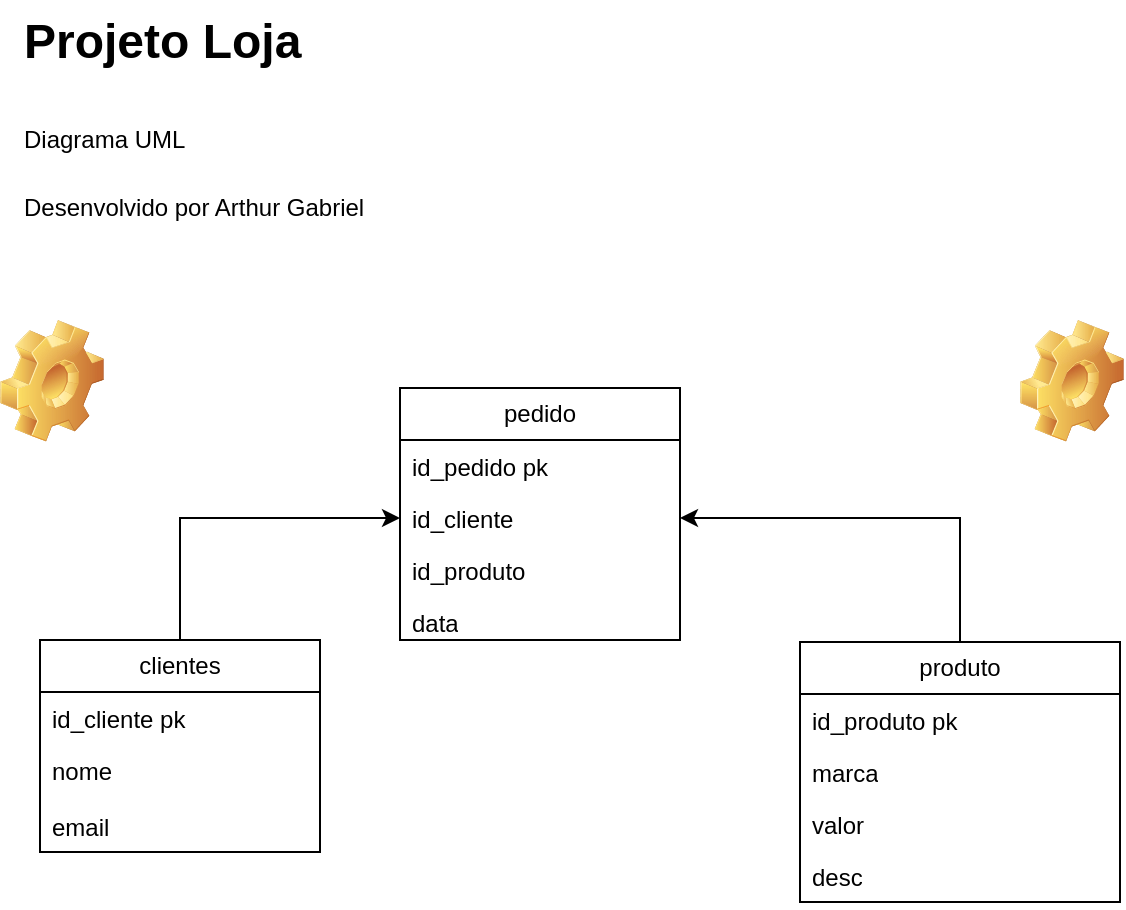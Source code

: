 <mxfile version="26.0.16">
  <diagram name="Página-1" id="pVDQdecCcYn_eUxh7cA0">
    <mxGraphModel dx="778" dy="454" grid="1" gridSize="10" guides="1" tooltips="1" connect="1" arrows="1" fold="1" page="1" pageScale="1" pageWidth="827" pageHeight="1169" math="0" shadow="0">
      <root>
        <mxCell id="0" />
        <mxCell id="1" parent="0" />
        <mxCell id="UFtrU2FosHwgCltLIZzI-3" value="pedido" style="swimlane;fontStyle=0;childLayout=stackLayout;horizontal=1;startSize=26;fillColor=none;horizontalStack=0;resizeParent=1;resizeParentMax=0;resizeLast=0;collapsible=1;marginBottom=0;whiteSpace=wrap;html=1;" vertex="1" parent="1">
          <mxGeometry x="350" y="434" width="140" height="126" as="geometry" />
        </mxCell>
        <mxCell id="UFtrU2FosHwgCltLIZzI-4" value="id_pedido pk" style="text;strokeColor=none;fillColor=none;align=left;verticalAlign=top;spacingLeft=4;spacingRight=4;overflow=hidden;rotatable=0;points=[[0,0.5],[1,0.5]];portConstraint=eastwest;whiteSpace=wrap;html=1;" vertex="1" parent="UFtrU2FosHwgCltLIZzI-3">
          <mxGeometry y="26" width="140" height="26" as="geometry" />
        </mxCell>
        <mxCell id="UFtrU2FosHwgCltLIZzI-5" value="id_cliente" style="text;strokeColor=none;fillColor=none;align=left;verticalAlign=top;spacingLeft=4;spacingRight=4;overflow=hidden;rotatable=0;points=[[0,0.5],[1,0.5]];portConstraint=eastwest;whiteSpace=wrap;html=1;" vertex="1" parent="UFtrU2FosHwgCltLIZzI-3">
          <mxGeometry y="52" width="140" height="26" as="geometry" />
        </mxCell>
        <mxCell id="UFtrU2FosHwgCltLIZzI-21" value="id_produto" style="text;strokeColor=none;fillColor=none;align=left;verticalAlign=top;spacingLeft=4;spacingRight=4;overflow=hidden;rotatable=0;points=[[0,0.5],[1,0.5]];portConstraint=eastwest;whiteSpace=wrap;html=1;" vertex="1" parent="UFtrU2FosHwgCltLIZzI-3">
          <mxGeometry y="78" width="140" height="26" as="geometry" />
        </mxCell>
        <mxCell id="UFtrU2FosHwgCltLIZzI-6" value="data" style="text;strokeColor=none;fillColor=none;align=left;verticalAlign=top;spacingLeft=4;spacingRight=4;overflow=hidden;rotatable=0;points=[[0,0.5],[1,0.5]];portConstraint=eastwest;whiteSpace=wrap;html=1;" vertex="1" parent="UFtrU2FosHwgCltLIZzI-3">
          <mxGeometry y="104" width="140" height="22" as="geometry" />
        </mxCell>
        <mxCell id="UFtrU2FosHwgCltLIZzI-23" style="edgeStyle=orthogonalEdgeStyle;rounded=0;orthogonalLoop=1;jettySize=auto;html=1;entryX=1;entryY=0.5;entryDx=0;entryDy=0;" edge="1" parent="1" source="UFtrU2FosHwgCltLIZzI-11" target="UFtrU2FosHwgCltLIZzI-5">
          <mxGeometry relative="1" as="geometry" />
        </mxCell>
        <mxCell id="UFtrU2FosHwgCltLIZzI-11" value="produto" style="swimlane;fontStyle=0;childLayout=stackLayout;horizontal=1;startSize=26;fillColor=none;horizontalStack=0;resizeParent=1;resizeParentMax=0;resizeLast=0;collapsible=1;marginBottom=0;whiteSpace=wrap;html=1;" vertex="1" parent="1">
          <mxGeometry x="550" y="561" width="160" height="130" as="geometry" />
        </mxCell>
        <mxCell id="UFtrU2FosHwgCltLIZzI-12" value="id_produto pk" style="text;strokeColor=none;fillColor=none;align=left;verticalAlign=top;spacingLeft=4;spacingRight=4;overflow=hidden;rotatable=0;points=[[0,0.5],[1,0.5]];portConstraint=eastwest;whiteSpace=wrap;html=1;" vertex="1" parent="UFtrU2FosHwgCltLIZzI-11">
          <mxGeometry y="26" width="160" height="26" as="geometry" />
        </mxCell>
        <mxCell id="UFtrU2FosHwgCltLIZzI-13" value="marca" style="text;strokeColor=none;fillColor=none;align=left;verticalAlign=top;spacingLeft=4;spacingRight=4;overflow=hidden;rotatable=0;points=[[0,0.5],[1,0.5]];portConstraint=eastwest;whiteSpace=wrap;html=1;" vertex="1" parent="UFtrU2FosHwgCltLIZzI-11">
          <mxGeometry y="52" width="160" height="26" as="geometry" />
        </mxCell>
        <mxCell id="UFtrU2FosHwgCltLIZzI-14" value="valor" style="text;strokeColor=none;fillColor=none;align=left;verticalAlign=top;spacingLeft=4;spacingRight=4;overflow=hidden;rotatable=0;points=[[0,0.5],[1,0.5]];portConstraint=eastwest;whiteSpace=wrap;html=1;" vertex="1" parent="UFtrU2FosHwgCltLIZzI-11">
          <mxGeometry y="78" width="160" height="26" as="geometry" />
        </mxCell>
        <mxCell id="UFtrU2FosHwgCltLIZzI-24" value="desc" style="text;strokeColor=none;fillColor=none;align=left;verticalAlign=top;spacingLeft=4;spacingRight=4;overflow=hidden;rotatable=0;points=[[0,0.5],[1,0.5]];portConstraint=eastwest;whiteSpace=wrap;html=1;" vertex="1" parent="UFtrU2FosHwgCltLIZzI-11">
          <mxGeometry y="104" width="160" height="26" as="geometry" />
        </mxCell>
        <mxCell id="UFtrU2FosHwgCltLIZzI-22" style="edgeStyle=orthogonalEdgeStyle;rounded=0;orthogonalLoop=1;jettySize=auto;html=1;" edge="1" parent="1" source="UFtrU2FosHwgCltLIZzI-15" target="UFtrU2FosHwgCltLIZzI-5">
          <mxGeometry relative="1" as="geometry" />
        </mxCell>
        <mxCell id="UFtrU2FosHwgCltLIZzI-15" value="clientes" style="swimlane;fontStyle=0;childLayout=stackLayout;horizontal=1;startSize=26;fillColor=none;horizontalStack=0;resizeParent=1;resizeParentMax=0;resizeLast=0;collapsible=1;marginBottom=0;whiteSpace=wrap;html=1;" vertex="1" parent="1">
          <mxGeometry x="170" y="560" width="140" height="106" as="geometry" />
        </mxCell>
        <mxCell id="UFtrU2FosHwgCltLIZzI-16" value="id_cliente pk" style="text;strokeColor=none;fillColor=none;align=left;verticalAlign=top;spacingLeft=4;spacingRight=4;overflow=hidden;rotatable=0;points=[[0,0.5],[1,0.5]];portConstraint=eastwest;whiteSpace=wrap;html=1;" vertex="1" parent="UFtrU2FosHwgCltLIZzI-15">
          <mxGeometry y="26" width="140" height="26" as="geometry" />
        </mxCell>
        <mxCell id="UFtrU2FosHwgCltLIZzI-17" value="nome" style="text;strokeColor=none;fillColor=none;align=left;verticalAlign=top;spacingLeft=4;spacingRight=4;overflow=hidden;rotatable=0;points=[[0,0.5],[1,0.5]];portConstraint=eastwest;whiteSpace=wrap;html=1;" vertex="1" parent="UFtrU2FosHwgCltLIZzI-15">
          <mxGeometry y="52" width="140" height="28" as="geometry" />
        </mxCell>
        <mxCell id="UFtrU2FosHwgCltLIZzI-18" value="email" style="text;strokeColor=none;fillColor=none;align=left;verticalAlign=top;spacingLeft=4;spacingRight=4;overflow=hidden;rotatable=0;points=[[0,0.5],[1,0.5]];portConstraint=eastwest;whiteSpace=wrap;html=1;" vertex="1" parent="UFtrU2FosHwgCltLIZzI-15">
          <mxGeometry y="80" width="140" height="26" as="geometry" />
        </mxCell>
        <mxCell id="UFtrU2FosHwgCltLIZzI-25" value="" style="shape=image;html=1;verticalLabelPosition=bottom;verticalAlign=top;imageAspect=1;aspect=fixed;image=img/clipart/Gear_128x128.png" vertex="1" parent="1">
          <mxGeometry x="150" y="400" width="52" height="61" as="geometry" />
        </mxCell>
        <mxCell id="UFtrU2FosHwgCltLIZzI-26" value="" style="shape=image;html=1;verticalLabelPosition=bottom;verticalAlign=top;imageAspect=1;aspect=fixed;image=img/clipart/Gear_128x128.png" vertex="1" parent="1">
          <mxGeometry x="660" y="400" width="52" height="61" as="geometry" />
        </mxCell>
        <mxCell id="UFtrU2FosHwgCltLIZzI-27" value="&lt;h1 style=&quot;margin-top: 0px;&quot;&gt;&lt;span style=&quot;background-color: transparent; color: light-dark(rgb(0, 0, 0), rgb(255, 255, 255));&quot;&gt;Projeto Loja&lt;/span&gt;&lt;/h1&gt;&lt;h1 style=&quot;margin-top: 0px;&quot;&gt;&lt;span style=&quot;background-color: transparent; color: light-dark(rgb(0, 0, 0), rgb(255, 255, 255)); font-size: 12px; font-weight: normal;&quot;&gt;Diagrama UML&lt;/span&gt;&lt;/h1&gt;&lt;div&gt;&lt;span style=&quot;background-color: transparent; color: light-dark(rgb(0, 0, 0), rgb(255, 255, 255)); font-size: 12px; font-weight: normal;&quot;&gt;Desenvolvido por Arthur Gabriel&amp;nbsp;&lt;/span&gt;&lt;/div&gt;" style="text;html=1;whiteSpace=wrap;overflow=hidden;rounded=0;" vertex="1" parent="1">
          <mxGeometry x="160" y="240" width="180" height="120" as="geometry" />
        </mxCell>
      </root>
    </mxGraphModel>
  </diagram>
</mxfile>
